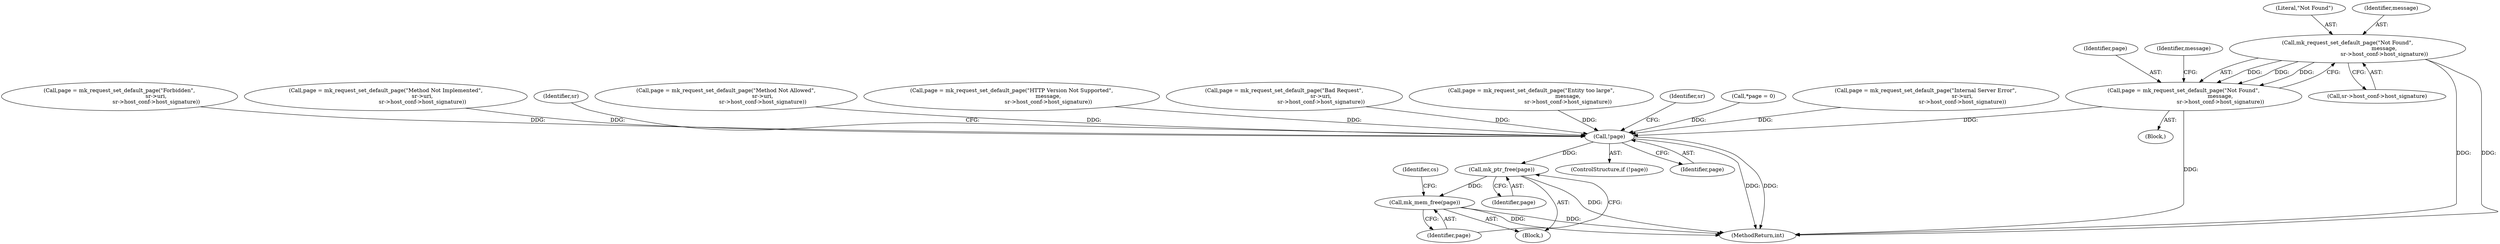 digraph "0_monkey_b2d0e6f92310bb14a15aa2f8e96e1fb5379776dd@pointer" {
"1000277" [label="(Call,mk_request_set_default_page(\"Not Found\",\n                                           message,\n                                           sr->host_conf->host_signature))"];
"1000275" [label="(Call,page = mk_request_set_default_page(\"Not Found\",\n                                           message,\n                                           sr->host_conf->host_signature))"];
"1000416" [label="(Call,!page)"];
"1000461" [label="(Call,mk_ptr_free(page))"];
"1000463" [label="(Call,mk_mem_free(page))"];
"1000462" [label="(Identifier,page)"];
"1000415" [label="(ControlStructure,if (!page))"];
"1000277" [label="(Call,mk_request_set_default_page(\"Not Found\",\n                                           message,\n                                           sr->host_conf->host_signature))"];
"1000417" [label="(Identifier,page)"];
"1000251" [label="(Call,page = mk_request_set_default_page(\"Forbidden\",\n                                           sr->uri,\n                                           sr->host_conf->host_signature))"];
"1000332" [label="(Call,page = mk_request_set_default_page(\"Method Not Implemented\",\n                                           sr->uri,\n                                           sr->host_conf->host_signature))"];
"1000276" [label="(Identifier,page)"];
"1000416" [label="(Call,!page)"];
"1000423" [label="(Identifier,sr)"];
"1000275" [label="(Call,page = mk_request_set_default_page(\"Not Found\",\n                                           message,\n                                           sr->host_conf->host_signature))"];
"1000278" [label="(Literal,\"Not Found\")"];
"1000235" [label="(Block,)"];
"1000464" [label="(Identifier,page)"];
"1000315" [label="(Call,page = mk_request_set_default_page(\"Method Not Allowed\",\n                                           sr->uri,\n                                           sr->host_conf->host_signature))"];
"1000280" [label="(Call,sr->host_conf->host_signature)"];
"1000467" [label="(Identifier,cs)"];
"1000279" [label="(Identifier,message)"];
"1000287" [label="(Identifier,message)"];
"1000363" [label="(Call,page = mk_request_set_default_page(\"HTTP Version Not Supported\",\n                                           message,\n                                           sr->host_conf->host_signature))"];
"1000237" [label="(Call,page = mk_request_set_default_page(\"Bad Request\",\n                                           sr->uri,\n                                           sr->host_conf->host_signature))"];
"1000300" [label="(Call,page = mk_request_set_default_page(\"Entity too large\",\n                                           message,\n                                           sr->host_conf->host_signature))"];
"1000432" [label="(Identifier,sr)"];
"1000444" [label="(Block,)"];
"1000472" [label="(MethodReturn,int)"];
"1000114" [label="(Call,*page = 0)"];
"1000463" [label="(Call,mk_mem_free(page))"];
"1000461" [label="(Call,mk_ptr_free(page))"];
"1000346" [label="(Call,page = mk_request_set_default_page(\"Internal Server Error\",\n                                           sr->uri,\n                                           sr->host_conf->host_signature))"];
"1000277" -> "1000275"  [label="AST: "];
"1000277" -> "1000280"  [label="CFG: "];
"1000278" -> "1000277"  [label="AST: "];
"1000279" -> "1000277"  [label="AST: "];
"1000280" -> "1000277"  [label="AST: "];
"1000275" -> "1000277"  [label="CFG: "];
"1000277" -> "1000472"  [label="DDG: "];
"1000277" -> "1000472"  [label="DDG: "];
"1000277" -> "1000275"  [label="DDG: "];
"1000277" -> "1000275"  [label="DDG: "];
"1000277" -> "1000275"  [label="DDG: "];
"1000275" -> "1000235"  [label="AST: "];
"1000276" -> "1000275"  [label="AST: "];
"1000287" -> "1000275"  [label="CFG: "];
"1000275" -> "1000472"  [label="DDG: "];
"1000275" -> "1000416"  [label="DDG: "];
"1000416" -> "1000415"  [label="AST: "];
"1000416" -> "1000417"  [label="CFG: "];
"1000417" -> "1000416"  [label="AST: "];
"1000423" -> "1000416"  [label="CFG: "];
"1000432" -> "1000416"  [label="CFG: "];
"1000416" -> "1000472"  [label="DDG: "];
"1000416" -> "1000472"  [label="DDG: "];
"1000332" -> "1000416"  [label="DDG: "];
"1000363" -> "1000416"  [label="DDG: "];
"1000315" -> "1000416"  [label="DDG: "];
"1000237" -> "1000416"  [label="DDG: "];
"1000251" -> "1000416"  [label="DDG: "];
"1000300" -> "1000416"  [label="DDG: "];
"1000114" -> "1000416"  [label="DDG: "];
"1000346" -> "1000416"  [label="DDG: "];
"1000416" -> "1000461"  [label="DDG: "];
"1000461" -> "1000444"  [label="AST: "];
"1000461" -> "1000462"  [label="CFG: "];
"1000462" -> "1000461"  [label="AST: "];
"1000464" -> "1000461"  [label="CFG: "];
"1000461" -> "1000472"  [label="DDG: "];
"1000461" -> "1000463"  [label="DDG: "];
"1000463" -> "1000444"  [label="AST: "];
"1000463" -> "1000464"  [label="CFG: "];
"1000464" -> "1000463"  [label="AST: "];
"1000467" -> "1000463"  [label="CFG: "];
"1000463" -> "1000472"  [label="DDG: "];
"1000463" -> "1000472"  [label="DDG: "];
}
